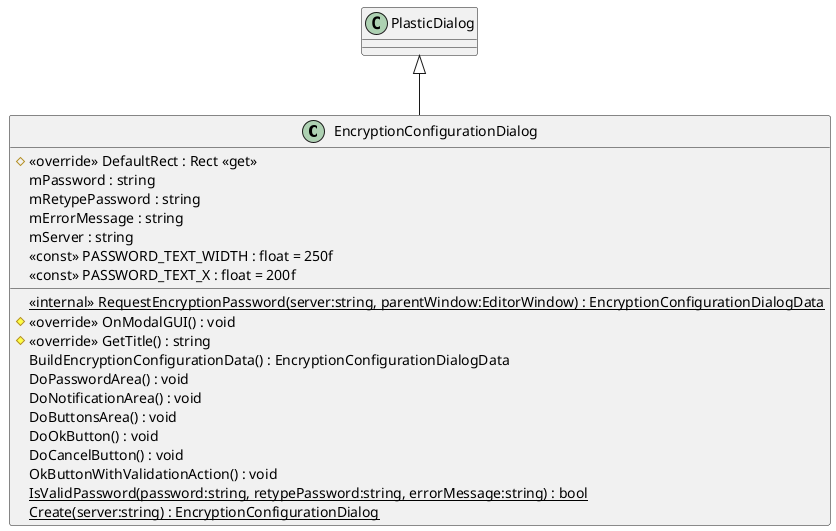 @startuml
class EncryptionConfigurationDialog {
    # <<override>> DefaultRect : Rect <<get>>
    <<internal>> {static} RequestEncryptionPassword(server:string, parentWindow:EditorWindow) : EncryptionConfigurationDialogData
    # <<override>> OnModalGUI() : void
    # <<override>> GetTitle() : string
    BuildEncryptionConfigurationData() : EncryptionConfigurationDialogData
    DoPasswordArea() : void
    DoNotificationArea() : void
    DoButtonsArea() : void
    DoOkButton() : void
    DoCancelButton() : void
    OkButtonWithValidationAction() : void
    {static} IsValidPassword(password:string, retypePassword:string, errorMessage:string) : bool
    {static} Create(server:string) : EncryptionConfigurationDialog
    mPassword : string
    mRetypePassword : string
    mErrorMessage : string
    mServer : string
    <<const>> PASSWORD_TEXT_WIDTH : float = 250f
    <<const>> PASSWORD_TEXT_X : float = 200f
}
PlasticDialog <|-- EncryptionConfigurationDialog
@enduml
